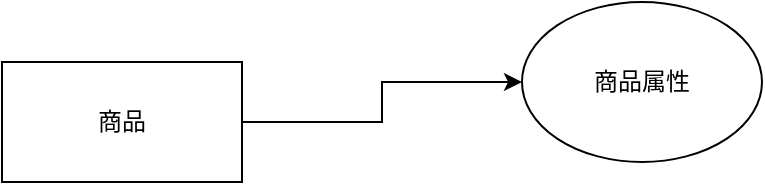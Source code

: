 <mxfile version="12.9.7" type="github">
  <diagram id="1PvQDb9WBPG7mjZRJ01Q" name="第 1 页">
    <mxGraphModel dx="2022" dy="1101" grid="1" gridSize="10" guides="1" tooltips="1" connect="1" arrows="1" fold="1" page="1" pageScale="1" pageWidth="827" pageHeight="1169" math="0" shadow="0">
      <root>
        <mxCell id="0" />
        <mxCell id="1" parent="0" />
        <mxCell id="uZV1TFMeBzotM4ikVLCO-3" style="edgeStyle=orthogonalEdgeStyle;rounded=0;orthogonalLoop=1;jettySize=auto;html=1;exitX=1;exitY=0.5;exitDx=0;exitDy=0;" edge="1" parent="1" source="uZV1TFMeBzotM4ikVLCO-1" target="uZV1TFMeBzotM4ikVLCO-2">
          <mxGeometry relative="1" as="geometry" />
        </mxCell>
        <mxCell id="uZV1TFMeBzotM4ikVLCO-1" value="商品" style="rounded=0;whiteSpace=wrap;html=1;" vertex="1" parent="1">
          <mxGeometry x="170" y="220" width="120" height="60" as="geometry" />
        </mxCell>
        <mxCell id="uZV1TFMeBzotM4ikVLCO-2" value="商品属性" style="ellipse;whiteSpace=wrap;html=1;" vertex="1" parent="1">
          <mxGeometry x="430" y="190" width="120" height="80" as="geometry" />
        </mxCell>
      </root>
    </mxGraphModel>
  </diagram>
</mxfile>
